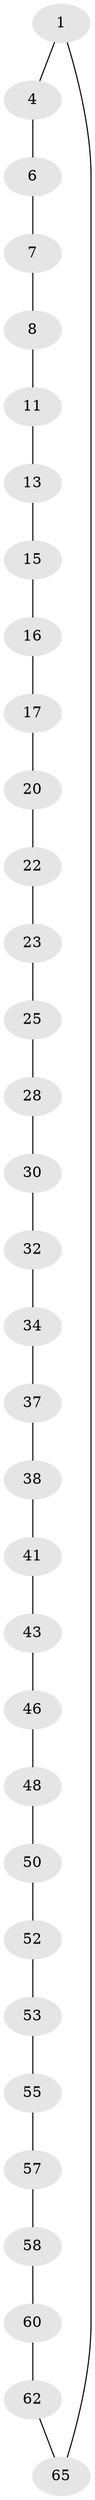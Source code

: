// original degree distribution, {2: 1.0}
// Generated by graph-tools (version 1.1) at 2025/20/03/04/25 18:20:05]
// undirected, 33 vertices, 33 edges
graph export_dot {
graph [start="1"]
  node [color=gray90,style=filled];
  1 [super="+66+2"];
  4 [super="+5"];
  6;
  7;
  8 [super="+9"];
  11 [super="+12"];
  13 [super="+14"];
  15;
  16;
  17 [super="+18"];
  20 [super="+21"];
  22;
  23 [super="+24"];
  25 [super="+26"];
  28 [super="+29"];
  30 [super="+31"];
  32 [super="+33"];
  34 [super="+35"];
  37;
  38 [super="+39"];
  41 [super="+42"];
  43 [super="+44"];
  46 [super="+47"];
  48 [super="+49"];
  50 [super="+51"];
  52;
  53 [super="+54"];
  55 [super="+56"];
  57;
  58 [super="+59"];
  60 [super="+61"];
  62 [super="+63"];
  65;
  1 -- 65;
  1 -- 4;
  4 -- 6;
  6 -- 7;
  7 -- 8;
  8 -- 11;
  11 -- 13;
  13 -- 15;
  15 -- 16;
  16 -- 17;
  17 -- 20;
  20 -- 22;
  22 -- 23;
  23 -- 25;
  25 -- 28;
  28 -- 30;
  30 -- 32;
  32 -- 34;
  34 -- 37;
  37 -- 38;
  38 -- 41;
  41 -- 43;
  43 -- 46;
  46 -- 48;
  48 -- 50;
  50 -- 52;
  52 -- 53;
  53 -- 55;
  55 -- 57;
  57 -- 58;
  58 -- 60;
  60 -- 62;
  62 -- 65;
}
